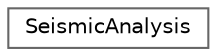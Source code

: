 digraph "Graphical Class Hierarchy"
{
 // LATEX_PDF_SIZE
  bgcolor="transparent";
  edge [fontname=Helvetica,fontsize=10,labelfontname=Helvetica,labelfontsize=10];
  node [fontname=Helvetica,fontsize=10,shape=box,height=0.2,width=0.4];
  rankdir="LR";
  Node0 [id="Node000000",label="SeismicAnalysis",height=0.2,width=0.4,color="grey40", fillcolor="white", style="filled",URL="$structSeismicAnalysis.html",tooltip="Structure to hold seismic analysis information."];
}
